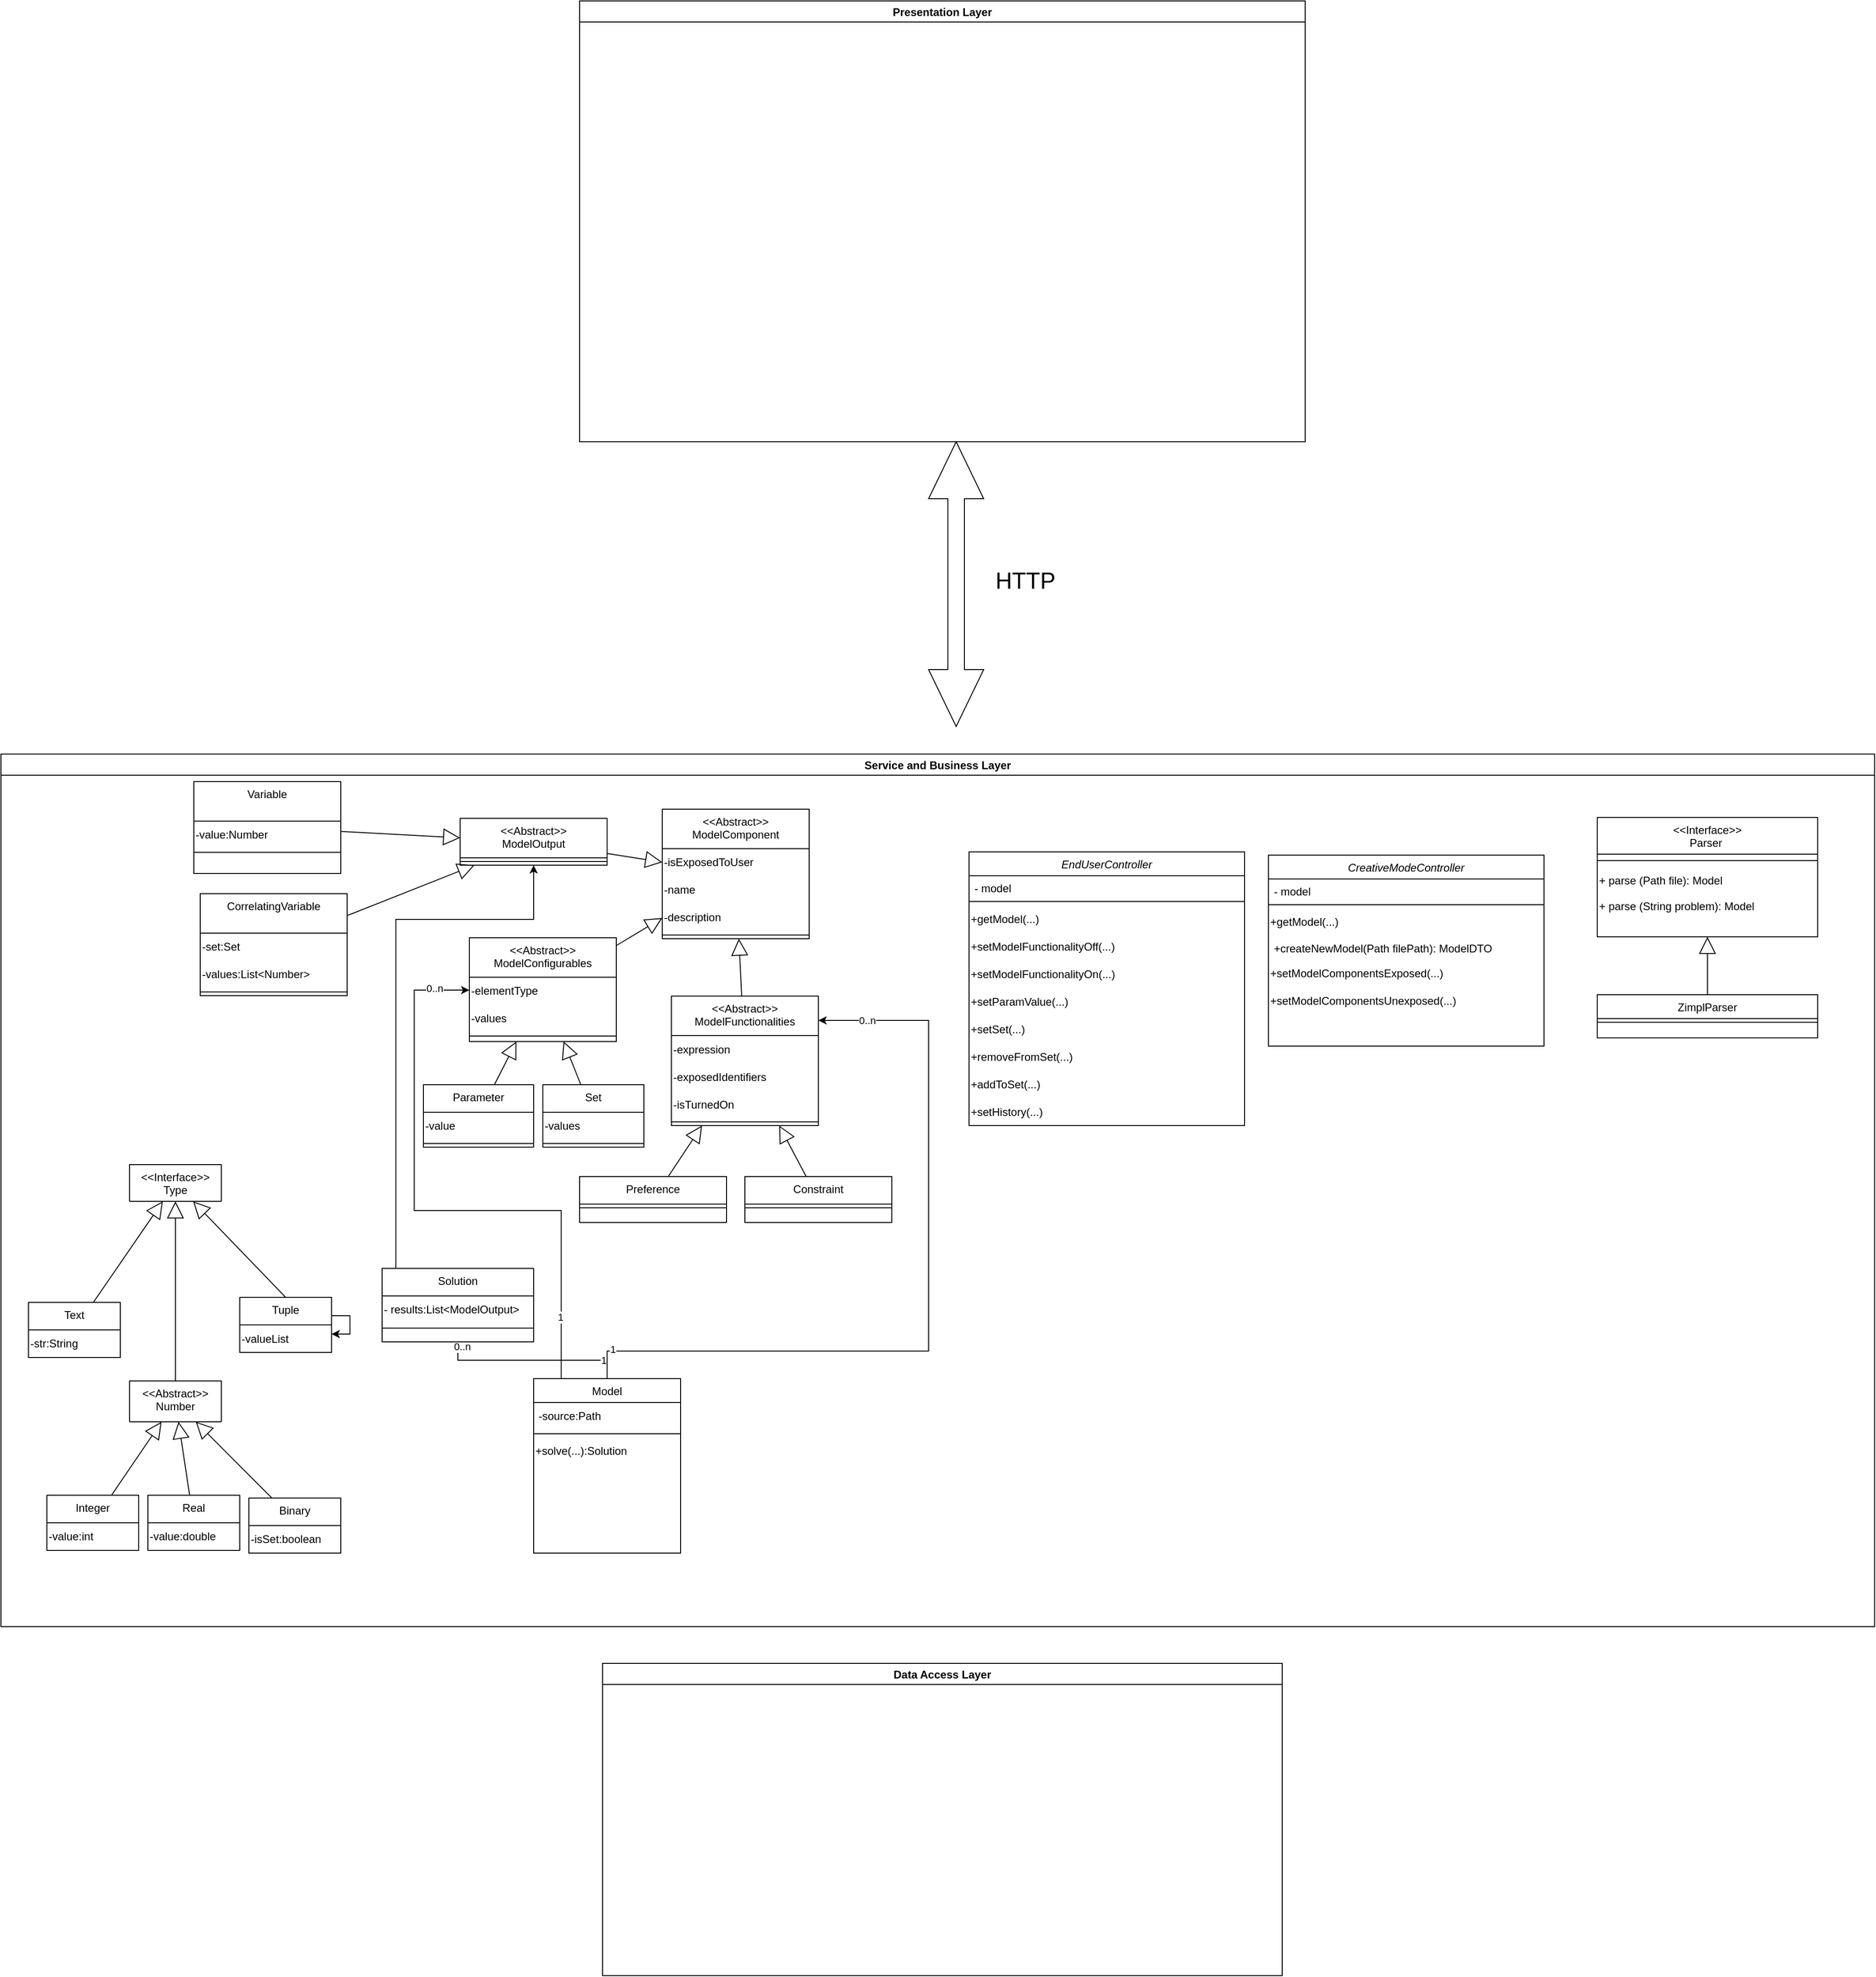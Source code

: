 <mxfile version="25.0.1">
  <diagram id="C5RBs43oDa-KdzZeNtuy" name="Page-1">
    <mxGraphModel dx="3827" dy="2660" grid="1" gridSize="10" guides="1" tooltips="1" connect="1" arrows="1" fold="1" page="1" pageScale="1" pageWidth="827" pageHeight="1169" math="0" shadow="0">
      <root>
        <mxCell id="WIyWlLk6GJQsqaUBKTNV-0" />
        <mxCell id="WIyWlLk6GJQsqaUBKTNV-1" parent="WIyWlLk6GJQsqaUBKTNV-0" />
        <mxCell id="GomE2aPVJoHyCFGDOmeS-0" value="Service and Business Layer" style="swimlane;" vertex="1" parent="WIyWlLk6GJQsqaUBKTNV-1">
          <mxGeometry x="-630" y="320" width="2040" height="950" as="geometry" />
        </mxCell>
        <mxCell id="GomE2aPVJoHyCFGDOmeS-134" style="edgeStyle=orthogonalEdgeStyle;rounded=0;orthogonalLoop=1;jettySize=auto;html=1;" edge="1" parent="GomE2aPVJoHyCFGDOmeS-0" source="zkfFHV4jXpPFQw0GAbJ--13" target="GomE2aPVJoHyCFGDOmeS-131">
          <mxGeometry relative="1" as="geometry" />
        </mxCell>
        <mxCell id="GomE2aPVJoHyCFGDOmeS-139" value="1" style="edgeLabel;html=1;align=center;verticalAlign=middle;resizable=0;points=[];" vertex="1" connectable="0" parent="GomE2aPVJoHyCFGDOmeS-134">
          <mxGeometry x="-0.746" relative="1" as="geometry">
            <mxPoint x="1" as="offset" />
          </mxGeometry>
        </mxCell>
        <mxCell id="GomE2aPVJoHyCFGDOmeS-140" value="0..n" style="edgeLabel;html=1;align=center;verticalAlign=middle;resizable=0;points=[];" vertex="1" connectable="0" parent="GomE2aPVJoHyCFGDOmeS-134">
          <mxGeometry x="0.773" y="-5" relative="1" as="geometry">
            <mxPoint x="1" y="-10" as="offset" />
          </mxGeometry>
        </mxCell>
        <mxCell id="GomE2aPVJoHyCFGDOmeS-135" style="edgeStyle=orthogonalEdgeStyle;rounded=0;orthogonalLoop=1;jettySize=auto;html=1;" edge="1" parent="GomE2aPVJoHyCFGDOmeS-0" source="zkfFHV4jXpPFQw0GAbJ--13" target="GomE2aPVJoHyCFGDOmeS-105">
          <mxGeometry relative="1" as="geometry">
            <mxPoint x="860" y="650.0" as="sourcePoint" />
            <mxPoint x="1010" y="201" as="targetPoint" />
            <Array as="points">
              <mxPoint x="660" y="650" />
              <mxPoint x="1010" y="650" />
              <mxPoint x="1010" y="290" />
            </Array>
          </mxGeometry>
        </mxCell>
        <mxCell id="GomE2aPVJoHyCFGDOmeS-137" value="1" style="edgeLabel;html=1;align=center;verticalAlign=middle;resizable=0;points=[];" vertex="1" connectable="0" parent="GomE2aPVJoHyCFGDOmeS-135">
          <mxGeometry x="-0.92" y="2" relative="1" as="geometry">
            <mxPoint x="1" as="offset" />
          </mxGeometry>
        </mxCell>
        <mxCell id="GomE2aPVJoHyCFGDOmeS-138" value="0..n" style="edgeLabel;html=1;align=center;verticalAlign=middle;resizable=0;points=[];" vertex="1" connectable="0" parent="GomE2aPVJoHyCFGDOmeS-135">
          <mxGeometry x="0.878" relative="1" as="geometry">
            <mxPoint as="offset" />
          </mxGeometry>
        </mxCell>
        <mxCell id="GomE2aPVJoHyCFGDOmeS-271" style="edgeStyle=orthogonalEdgeStyle;rounded=0;orthogonalLoop=1;jettySize=auto;html=1;" edge="1" parent="GomE2aPVJoHyCFGDOmeS-0" source="zkfFHV4jXpPFQw0GAbJ--13" target="GomE2aPVJoHyCFGDOmeS-99">
          <mxGeometry relative="1" as="geometry">
            <Array as="points">
              <mxPoint x="610" y="497" />
              <mxPoint x="450" y="497" />
              <mxPoint x="450" y="257" />
            </Array>
          </mxGeometry>
        </mxCell>
        <mxCell id="GomE2aPVJoHyCFGDOmeS-272" value="1" style="edgeLabel;html=1;align=center;verticalAlign=middle;resizable=0;points=[];" vertex="1" connectable="0" parent="GomE2aPVJoHyCFGDOmeS-271">
          <mxGeometry x="-0.792" y="1" relative="1" as="geometry">
            <mxPoint as="offset" />
          </mxGeometry>
        </mxCell>
        <mxCell id="GomE2aPVJoHyCFGDOmeS-273" value="0..n" style="edgeLabel;html=1;align=center;verticalAlign=middle;resizable=0;points=[];" vertex="1" connectable="0" parent="GomE2aPVJoHyCFGDOmeS-271">
          <mxGeometry x="0.879" y="2" relative="1" as="geometry">
            <mxPoint x="1" as="offset" />
          </mxGeometry>
        </mxCell>
        <mxCell id="zkfFHV4jXpPFQw0GAbJ--13" value="Model" style="swimlane;fontStyle=0;align=center;verticalAlign=top;childLayout=stackLayout;horizontal=1;startSize=26;horizontalStack=0;resizeParent=1;resizeLast=0;collapsible=1;marginBottom=0;rounded=0;shadow=0;strokeWidth=1;" parent="GomE2aPVJoHyCFGDOmeS-0" vertex="1">
          <mxGeometry x="580" y="680" width="160" height="190" as="geometry">
            <mxRectangle x="340" y="380" width="170" height="26" as="alternateBounds" />
          </mxGeometry>
        </mxCell>
        <mxCell id="GomE2aPVJoHyCFGDOmeS-112" value="&amp;nbsp;-source:Path" style="text;html=1;align=left;verticalAlign=middle;resizable=0;points=[];autosize=1;strokeColor=none;fillColor=none;" vertex="1" parent="zkfFHV4jXpPFQw0GAbJ--13">
          <mxGeometry y="26" width="160" height="30" as="geometry" />
        </mxCell>
        <mxCell id="zkfFHV4jXpPFQw0GAbJ--15" value="" style="line;html=1;strokeWidth=1;align=left;verticalAlign=middle;spacingTop=-1;spacingLeft=3;spacingRight=3;rotatable=0;labelPosition=right;points=[];portConstraint=eastwest;" parent="zkfFHV4jXpPFQw0GAbJ--13" vertex="1">
          <mxGeometry y="56" width="160" height="8" as="geometry" />
        </mxCell>
        <mxCell id="GomE2aPVJoHyCFGDOmeS-130" value="+solve(...):Solution" style="text;html=1;align=left;verticalAlign=middle;resizable=0;points=[];autosize=1;strokeColor=none;fillColor=none;" vertex="1" parent="zkfFHV4jXpPFQw0GAbJ--13">
          <mxGeometry y="64" width="160" height="30" as="geometry" />
        </mxCell>
        <mxCell id="GomE2aPVJoHyCFGDOmeS-12" value="&lt;&lt;Interface&gt;&gt;&#xa;Parser " style="swimlane;fontStyle=0;align=center;verticalAlign=top;childLayout=stackLayout;horizontal=1;startSize=40;horizontalStack=0;resizeParent=1;resizeLast=0;collapsible=1;marginBottom=0;rounded=0;shadow=0;strokeWidth=1;" vertex="1" parent="GomE2aPVJoHyCFGDOmeS-0">
          <mxGeometry x="1738" y="69" width="240" height="130" as="geometry">
            <mxRectangle x="550" y="140" width="160" height="26" as="alternateBounds" />
          </mxGeometry>
        </mxCell>
        <mxCell id="GomE2aPVJoHyCFGDOmeS-17" value="" style="line;html=1;strokeWidth=1;align=left;verticalAlign=middle;spacingTop=-1;spacingLeft=3;spacingRight=3;rotatable=0;labelPosition=right;points=[];portConstraint=eastwest;" vertex="1" parent="GomE2aPVJoHyCFGDOmeS-12">
          <mxGeometry y="40" width="240" height="14" as="geometry" />
        </mxCell>
        <mxCell id="GomE2aPVJoHyCFGDOmeS-18" value="+ parse (Path file): Model" style="text;html=1;align=left;verticalAlign=middle;resizable=0;points=[];autosize=1;strokeColor=none;fillColor=none;" vertex="1" parent="GomE2aPVJoHyCFGDOmeS-12">
          <mxGeometry y="54" width="240" height="30" as="geometry" />
        </mxCell>
        <mxCell id="GomE2aPVJoHyCFGDOmeS-20" value="+ parse (String problem): Model&lt;div&gt;&lt;br&gt;&lt;/div&gt;" style="text;html=1;align=left;verticalAlign=middle;resizable=0;points=[];autosize=1;strokeColor=none;fillColor=none;" vertex="1" parent="GomE2aPVJoHyCFGDOmeS-12">
          <mxGeometry y="84" width="240" height="40" as="geometry" />
        </mxCell>
        <mxCell id="GomE2aPVJoHyCFGDOmeS-22" value="Set" style="swimlane;fontStyle=0;align=center;verticalAlign=top;childLayout=stackLayout;horizontal=1;startSize=30;horizontalStack=0;resizeParent=1;resizeLast=0;collapsible=1;marginBottom=0;rounded=0;shadow=0;strokeWidth=1;" vertex="1" parent="GomE2aPVJoHyCFGDOmeS-0">
          <mxGeometry x="590" y="360" width="110" height="68" as="geometry">
            <mxRectangle x="340" y="380" width="170" height="26" as="alternateBounds" />
          </mxGeometry>
        </mxCell>
        <mxCell id="GomE2aPVJoHyCFGDOmeS-29" value="-values" style="text;html=1;align=left;verticalAlign=middle;resizable=0;points=[];autosize=1;strokeColor=none;fillColor=none;" vertex="1" parent="GomE2aPVJoHyCFGDOmeS-22">
          <mxGeometry y="30" width="110" height="30" as="geometry" />
        </mxCell>
        <mxCell id="GomE2aPVJoHyCFGDOmeS-27" value="" style="line;html=1;strokeWidth=1;align=left;verticalAlign=middle;spacingTop=-1;spacingLeft=3;spacingRight=3;rotatable=0;labelPosition=right;points=[];portConstraint=eastwest;" vertex="1" parent="GomE2aPVJoHyCFGDOmeS-22">
          <mxGeometry y="60" width="110" height="8" as="geometry" />
        </mxCell>
        <mxCell id="GomE2aPVJoHyCFGDOmeS-30" value="Parameter" style="swimlane;fontStyle=0;align=center;verticalAlign=top;childLayout=stackLayout;horizontal=1;startSize=30;horizontalStack=0;resizeParent=1;resizeLast=0;collapsible=1;marginBottom=0;rounded=0;shadow=0;strokeWidth=1;" vertex="1" parent="GomE2aPVJoHyCFGDOmeS-0">
          <mxGeometry x="460" y="360" width="120" height="68" as="geometry">
            <mxRectangle x="340" y="380" width="170" height="26" as="alternateBounds" />
          </mxGeometry>
        </mxCell>
        <mxCell id="GomE2aPVJoHyCFGDOmeS-42" value="-value" style="text;html=1;align=left;verticalAlign=middle;resizable=0;points=[];autosize=1;strokeColor=none;fillColor=none;" vertex="1" parent="GomE2aPVJoHyCFGDOmeS-30">
          <mxGeometry y="30" width="120" height="30" as="geometry" />
        </mxCell>
        <mxCell id="GomE2aPVJoHyCFGDOmeS-32" value="" style="line;html=1;strokeWidth=1;align=left;verticalAlign=middle;spacingTop=-1;spacingLeft=3;spacingRight=3;rotatable=0;labelPosition=right;points=[];portConstraint=eastwest;" vertex="1" parent="GomE2aPVJoHyCFGDOmeS-30">
          <mxGeometry y="60" width="120" height="8" as="geometry" />
        </mxCell>
        <mxCell id="GomE2aPVJoHyCFGDOmeS-33" value="Preference" style="swimlane;fontStyle=0;align=center;verticalAlign=top;childLayout=stackLayout;horizontal=1;startSize=30;horizontalStack=0;resizeParent=1;resizeLast=0;collapsible=1;marginBottom=0;rounded=0;shadow=0;strokeWidth=1;" vertex="1" parent="GomE2aPVJoHyCFGDOmeS-0">
          <mxGeometry x="630" y="460" width="160" height="50" as="geometry">
            <mxRectangle x="340" y="380" width="170" height="26" as="alternateBounds" />
          </mxGeometry>
        </mxCell>
        <mxCell id="GomE2aPVJoHyCFGDOmeS-35" value="" style="line;html=1;strokeWidth=1;align=left;verticalAlign=middle;spacingTop=-1;spacingLeft=3;spacingRight=3;rotatable=0;labelPosition=right;points=[];portConstraint=eastwest;" vertex="1" parent="GomE2aPVJoHyCFGDOmeS-33">
          <mxGeometry y="30" width="160" height="8" as="geometry" />
        </mxCell>
        <mxCell id="GomE2aPVJoHyCFGDOmeS-36" value="Constraint" style="swimlane;fontStyle=0;align=center;verticalAlign=top;childLayout=stackLayout;horizontal=1;startSize=30;horizontalStack=0;resizeParent=1;resizeLast=0;collapsible=1;marginBottom=0;rounded=0;shadow=0;strokeWidth=1;" vertex="1" parent="GomE2aPVJoHyCFGDOmeS-0">
          <mxGeometry x="810" y="460" width="160" height="50" as="geometry">
            <mxRectangle x="340" y="380" width="170" height="26" as="alternateBounds" />
          </mxGeometry>
        </mxCell>
        <mxCell id="GomE2aPVJoHyCFGDOmeS-38" value="" style="line;html=1;strokeWidth=1;align=left;verticalAlign=middle;spacingTop=-1;spacingLeft=3;spacingRight=3;rotatable=0;labelPosition=right;points=[];portConstraint=eastwest;" vertex="1" parent="GomE2aPVJoHyCFGDOmeS-36">
          <mxGeometry y="30" width="160" height="8" as="geometry" />
        </mxCell>
        <mxCell id="GomE2aPVJoHyCFGDOmeS-44" value="ZimplParser" style="swimlane;fontStyle=0;align=center;verticalAlign=top;childLayout=stackLayout;horizontal=1;startSize=26;horizontalStack=0;resizeParent=1;resizeLast=0;collapsible=1;marginBottom=0;rounded=0;shadow=0;strokeWidth=1;" vertex="1" parent="GomE2aPVJoHyCFGDOmeS-0">
          <mxGeometry x="1738" y="262" width="240" height="47" as="geometry">
            <mxRectangle x="550" y="140" width="160" height="26" as="alternateBounds" />
          </mxGeometry>
        </mxCell>
        <mxCell id="GomE2aPVJoHyCFGDOmeS-45" value="" style="line;html=1;strokeWidth=1;align=left;verticalAlign=middle;spacingTop=-1;spacingLeft=3;spacingRight=3;rotatable=0;labelPosition=right;points=[];portConstraint=eastwest;" vertex="1" parent="GomE2aPVJoHyCFGDOmeS-44">
          <mxGeometry y="26" width="240" height="8" as="geometry" />
        </mxCell>
        <mxCell id="GomE2aPVJoHyCFGDOmeS-51" value="" style="endArrow=block;endSize=16;endFill=0;html=1;rounded=0;" edge="1" parent="GomE2aPVJoHyCFGDOmeS-0" source="GomE2aPVJoHyCFGDOmeS-44" target="GomE2aPVJoHyCFGDOmeS-12">
          <mxGeometry width="160" relative="1" as="geometry">
            <mxPoint x="1529" y="249" as="sourcePoint" />
            <mxPoint x="1877.0" y="189" as="targetPoint" />
          </mxGeometry>
        </mxCell>
        <mxCell id="GomE2aPVJoHyCFGDOmeS-60" value="&lt;&lt;Interface&gt;&gt;&#xa;Type" style="swimlane;fontStyle=0;align=center;verticalAlign=top;childLayout=stackLayout;horizontal=1;startSize=40;horizontalStack=0;resizeParent=1;resizeLast=0;collapsible=1;marginBottom=0;rounded=0;shadow=0;strokeWidth=1;" vertex="1" parent="GomE2aPVJoHyCFGDOmeS-0">
          <mxGeometry x="140" y="447" width="100" height="40" as="geometry">
            <mxRectangle x="340" y="380" width="170" height="26" as="alternateBounds" />
          </mxGeometry>
        </mxCell>
        <mxCell id="GomE2aPVJoHyCFGDOmeS-68" value="&lt;&lt;Abstract&gt;&gt;&#xa;Number" style="swimlane;fontStyle=0;align=center;verticalAlign=top;childLayout=stackLayout;horizontal=1;startSize=45;horizontalStack=0;resizeParent=1;resizeLast=0;collapsible=1;marginBottom=0;rounded=0;shadow=0;strokeWidth=1;" vertex="1" parent="GomE2aPVJoHyCFGDOmeS-0">
          <mxGeometry x="140" y="682.5" width="100" height="44.5" as="geometry">
            <mxRectangle x="340" y="380" width="170" height="26" as="alternateBounds" />
          </mxGeometry>
        </mxCell>
        <mxCell id="GomE2aPVJoHyCFGDOmeS-66" value="Text" style="swimlane;fontStyle=0;align=center;verticalAlign=top;childLayout=stackLayout;horizontal=1;startSize=30;horizontalStack=0;resizeParent=1;resizeLast=0;collapsible=1;marginBottom=0;rounded=0;shadow=0;strokeWidth=1;" vertex="1" parent="GomE2aPVJoHyCFGDOmeS-0">
          <mxGeometry x="30" y="597" width="100" height="60" as="geometry">
            <mxRectangle x="340" y="380" width="170" height="26" as="alternateBounds" />
          </mxGeometry>
        </mxCell>
        <mxCell id="GomE2aPVJoHyCFGDOmeS-67" value="-str:String" style="text;html=1;align=left;verticalAlign=middle;resizable=0;points=[];autosize=1;strokeColor=none;fillColor=none;" vertex="1" parent="GomE2aPVJoHyCFGDOmeS-66">
          <mxGeometry y="30" width="100" height="30" as="geometry" />
        </mxCell>
        <mxCell id="GomE2aPVJoHyCFGDOmeS-71" value="Tuple" style="swimlane;fontStyle=0;align=center;verticalAlign=top;childLayout=stackLayout;horizontal=1;startSize=30;horizontalStack=0;resizeParent=1;resizeLast=0;collapsible=1;marginBottom=0;rounded=0;shadow=0;strokeWidth=1;" vertex="1" parent="GomE2aPVJoHyCFGDOmeS-0">
          <mxGeometry x="260" y="591.5" width="100" height="60" as="geometry">
            <mxRectangle x="340" y="380" width="170" height="26" as="alternateBounds" />
          </mxGeometry>
        </mxCell>
        <mxCell id="GomE2aPVJoHyCFGDOmeS-72" value="-valueList" style="text;html=1;align=left;verticalAlign=middle;resizable=0;points=[];autosize=1;strokeColor=none;fillColor=none;" vertex="1" parent="GomE2aPVJoHyCFGDOmeS-71">
          <mxGeometry y="30" width="100" height="30" as="geometry" />
        </mxCell>
        <mxCell id="GomE2aPVJoHyCFGDOmeS-75" value="" style="endArrow=block;endSize=16;endFill=0;html=1;rounded=0;" edge="1" parent="GomE2aPVJoHyCFGDOmeS-0" source="GomE2aPVJoHyCFGDOmeS-68" target="GomE2aPVJoHyCFGDOmeS-60">
          <mxGeometry width="160" relative="1" as="geometry">
            <mxPoint x="352" y="552" as="sourcePoint" />
            <mxPoint x="320.0" y="447" as="targetPoint" />
          </mxGeometry>
        </mxCell>
        <mxCell id="GomE2aPVJoHyCFGDOmeS-77" value="" style="endArrow=block;endSize=16;endFill=0;html=1;rounded=0;" edge="1" parent="GomE2aPVJoHyCFGDOmeS-0" source="GomE2aPVJoHyCFGDOmeS-66" target="GomE2aPVJoHyCFGDOmeS-60">
          <mxGeometry width="160" relative="1" as="geometry">
            <mxPoint x="107" y="558" as="sourcePoint" />
            <mxPoint x="43" y="505" as="targetPoint" />
          </mxGeometry>
        </mxCell>
        <mxCell id="GomE2aPVJoHyCFGDOmeS-78" value="" style="endArrow=block;endSize=16;endFill=0;html=1;rounded=0;exitX=0.5;exitY=0;exitDx=0;exitDy=0;" edge="1" parent="GomE2aPVJoHyCFGDOmeS-0" source="GomE2aPVJoHyCFGDOmeS-71" target="GomE2aPVJoHyCFGDOmeS-60">
          <mxGeometry width="160" relative="1" as="geometry">
            <mxPoint x="240" y="675" as="sourcePoint" />
            <mxPoint x="176" y="622" as="targetPoint" />
          </mxGeometry>
        </mxCell>
        <mxCell id="GomE2aPVJoHyCFGDOmeS-80" style="edgeStyle=orthogonalEdgeStyle;rounded=0;orthogonalLoop=1;jettySize=auto;html=1;" edge="1" parent="GomE2aPVJoHyCFGDOmeS-0" source="GomE2aPVJoHyCFGDOmeS-71" target="GomE2aPVJoHyCFGDOmeS-71">
          <mxGeometry relative="1" as="geometry" />
        </mxCell>
        <mxCell id="GomE2aPVJoHyCFGDOmeS-82" value="Integer" style="swimlane;fontStyle=0;align=center;verticalAlign=top;childLayout=stackLayout;horizontal=1;startSize=30;horizontalStack=0;resizeParent=1;resizeLast=0;collapsible=1;marginBottom=0;rounded=0;shadow=0;strokeWidth=1;" vertex="1" parent="GomE2aPVJoHyCFGDOmeS-0">
          <mxGeometry x="50" y="807" width="100" height="60" as="geometry">
            <mxRectangle x="340" y="380" width="170" height="26" as="alternateBounds" />
          </mxGeometry>
        </mxCell>
        <mxCell id="GomE2aPVJoHyCFGDOmeS-83" value="-value:int" style="text;html=1;align=left;verticalAlign=middle;resizable=0;points=[];autosize=1;strokeColor=none;fillColor=none;" vertex="1" parent="GomE2aPVJoHyCFGDOmeS-82">
          <mxGeometry y="30" width="100" height="30" as="geometry" />
        </mxCell>
        <mxCell id="GomE2aPVJoHyCFGDOmeS-85" value="" style="endArrow=block;endSize=16;endFill=0;html=1;rounded=0;" edge="1" parent="GomE2aPVJoHyCFGDOmeS-0" source="GomE2aPVJoHyCFGDOmeS-82" target="GomE2aPVJoHyCFGDOmeS-68">
          <mxGeometry width="160" relative="1" as="geometry">
            <mxPoint x="364" y="728" as="sourcePoint" />
            <mxPoint x="300" y="675" as="targetPoint" />
          </mxGeometry>
        </mxCell>
        <mxCell id="GomE2aPVJoHyCFGDOmeS-86" value="Real" style="swimlane;fontStyle=0;align=center;verticalAlign=top;childLayout=stackLayout;horizontal=1;startSize=30;horizontalStack=0;resizeParent=1;resizeLast=0;collapsible=1;marginBottom=0;rounded=0;shadow=0;strokeWidth=1;" vertex="1" parent="GomE2aPVJoHyCFGDOmeS-0">
          <mxGeometry x="160" y="807" width="100" height="60" as="geometry">
            <mxRectangle x="340" y="380" width="170" height="26" as="alternateBounds" />
          </mxGeometry>
        </mxCell>
        <mxCell id="GomE2aPVJoHyCFGDOmeS-87" value="-value:double" style="text;html=1;align=left;verticalAlign=middle;resizable=0;points=[];autosize=1;strokeColor=none;fillColor=none;" vertex="1" parent="GomE2aPVJoHyCFGDOmeS-86">
          <mxGeometry y="30" width="100" height="30" as="geometry" />
        </mxCell>
        <mxCell id="GomE2aPVJoHyCFGDOmeS-88" value="" style="endArrow=block;endSize=16;endFill=0;html=1;rounded=0;" edge="1" parent="GomE2aPVJoHyCFGDOmeS-0" source="GomE2aPVJoHyCFGDOmeS-86" target="GomE2aPVJoHyCFGDOmeS-68">
          <mxGeometry width="160" relative="1" as="geometry">
            <mxPoint x="250" y="821" as="sourcePoint" />
            <mxPoint x="296" y="757" as="targetPoint" />
          </mxGeometry>
        </mxCell>
        <mxCell id="GomE2aPVJoHyCFGDOmeS-91" value="&lt;&lt;Abstract&gt;&gt;&#xa;ModelComponent" style="swimlane;fontStyle=0;align=center;verticalAlign=top;childLayout=stackLayout;horizontal=1;startSize=43;horizontalStack=0;resizeParent=1;resizeLast=0;collapsible=1;marginBottom=0;rounded=0;shadow=0;strokeWidth=1;" vertex="1" parent="GomE2aPVJoHyCFGDOmeS-0">
          <mxGeometry x="720" y="60" width="160" height="141" as="geometry">
            <mxRectangle x="340" y="380" width="170" height="26" as="alternateBounds" />
          </mxGeometry>
        </mxCell>
        <mxCell id="GomE2aPVJoHyCFGDOmeS-92" value="-isExposedToUser" style="text;html=1;align=left;verticalAlign=middle;resizable=0;points=[];autosize=1;strokeColor=none;fillColor=none;" vertex="1" parent="GomE2aPVJoHyCFGDOmeS-91">
          <mxGeometry y="43" width="160" height="30" as="geometry" />
        </mxCell>
        <mxCell id="GomE2aPVJoHyCFGDOmeS-93" value="-name" style="text;html=1;align=left;verticalAlign=middle;resizable=0;points=[];autosize=1;strokeColor=none;fillColor=none;" vertex="1" parent="GomE2aPVJoHyCFGDOmeS-91">
          <mxGeometry y="73" width="160" height="30" as="geometry" />
        </mxCell>
        <mxCell id="GomE2aPVJoHyCFGDOmeS-104" value="-description" style="text;html=1;align=left;verticalAlign=middle;resizable=0;points=[];autosize=1;strokeColor=none;fillColor=none;" vertex="1" parent="GomE2aPVJoHyCFGDOmeS-91">
          <mxGeometry y="103" width="160" height="30" as="geometry" />
        </mxCell>
        <mxCell id="GomE2aPVJoHyCFGDOmeS-94" value="" style="line;html=1;strokeWidth=1;align=left;verticalAlign=middle;spacingTop=-1;spacingLeft=3;spacingRight=3;rotatable=0;labelPosition=right;points=[];portConstraint=eastwest;" vertex="1" parent="GomE2aPVJoHyCFGDOmeS-91">
          <mxGeometry y="133" width="160" height="8" as="geometry" />
        </mxCell>
        <mxCell id="GomE2aPVJoHyCFGDOmeS-95" value="" style="endArrow=block;endSize=16;endFill=0;html=1;rounded=0;" edge="1" parent="GomE2aPVJoHyCFGDOmeS-0" source="GomE2aPVJoHyCFGDOmeS-33" target="GomE2aPVJoHyCFGDOmeS-105">
          <mxGeometry width="160" relative="1" as="geometry">
            <mxPoint x="550" y="180" as="sourcePoint" />
            <mxPoint x="495" y="100" as="targetPoint" />
          </mxGeometry>
        </mxCell>
        <mxCell id="GomE2aPVJoHyCFGDOmeS-96" value="" style="endArrow=block;endSize=16;endFill=0;html=1;rounded=0;" edge="1" parent="GomE2aPVJoHyCFGDOmeS-0" source="GomE2aPVJoHyCFGDOmeS-36" target="GomE2aPVJoHyCFGDOmeS-105">
          <mxGeometry width="160" relative="1" as="geometry">
            <mxPoint x="580" y="280" as="sourcePoint" />
            <mxPoint x="525" y="200" as="targetPoint" />
          </mxGeometry>
        </mxCell>
        <mxCell id="GomE2aPVJoHyCFGDOmeS-98" value="" style="endArrow=block;endSize=16;endFill=0;html=1;rounded=0;" edge="1" parent="GomE2aPVJoHyCFGDOmeS-0" source="GomE2aPVJoHyCFGDOmeS-30" target="GomE2aPVJoHyCFGDOmeS-99">
          <mxGeometry width="160" relative="1" as="geometry">
            <mxPoint x="600" y="300" as="sourcePoint" />
            <mxPoint x="545" y="220" as="targetPoint" />
          </mxGeometry>
        </mxCell>
        <mxCell id="GomE2aPVJoHyCFGDOmeS-97" value="" style="endArrow=block;endSize=16;endFill=0;html=1;rounded=0;" edge="1" parent="GomE2aPVJoHyCFGDOmeS-0" source="GomE2aPVJoHyCFGDOmeS-22" target="GomE2aPVJoHyCFGDOmeS-99">
          <mxGeometry width="160" relative="1" as="geometry">
            <mxPoint x="590" y="290" as="sourcePoint" />
            <mxPoint x="535" y="210" as="targetPoint" />
          </mxGeometry>
        </mxCell>
        <mxCell id="GomE2aPVJoHyCFGDOmeS-99" value="&lt;&lt;Abstract&gt;&gt;&#xa;ModelConfigurables" style="swimlane;fontStyle=0;align=center;verticalAlign=top;childLayout=stackLayout;horizontal=1;startSize=43;horizontalStack=0;resizeParent=1;resizeLast=0;collapsible=1;marginBottom=0;rounded=0;shadow=0;strokeWidth=1;" vertex="1" parent="GomE2aPVJoHyCFGDOmeS-0">
          <mxGeometry x="510" y="200" width="160" height="113" as="geometry">
            <mxRectangle x="340" y="380" width="170" height="26" as="alternateBounds" />
          </mxGeometry>
        </mxCell>
        <mxCell id="GomE2aPVJoHyCFGDOmeS-100" value="-elementType" style="text;html=1;align=left;verticalAlign=middle;resizable=0;points=[];autosize=1;strokeColor=none;fillColor=none;" vertex="1" parent="GomE2aPVJoHyCFGDOmeS-99">
          <mxGeometry y="43" width="160" height="30" as="geometry" />
        </mxCell>
        <mxCell id="GomE2aPVJoHyCFGDOmeS-101" value="-values" style="text;html=1;align=left;verticalAlign=middle;resizable=0;points=[];autosize=1;strokeColor=none;fillColor=none;" vertex="1" parent="GomE2aPVJoHyCFGDOmeS-99">
          <mxGeometry y="73" width="160" height="30" as="geometry" />
        </mxCell>
        <mxCell id="GomE2aPVJoHyCFGDOmeS-102" value="" style="line;html=1;strokeWidth=1;align=left;verticalAlign=middle;spacingTop=-1;spacingLeft=3;spacingRight=3;rotatable=0;labelPosition=right;points=[];portConstraint=eastwest;" vertex="1" parent="GomE2aPVJoHyCFGDOmeS-99">
          <mxGeometry y="103" width="160" height="8" as="geometry" />
        </mxCell>
        <mxCell id="GomE2aPVJoHyCFGDOmeS-103" value="" style="endArrow=block;endSize=16;endFill=0;html=1;rounded=0;" edge="1" parent="GomE2aPVJoHyCFGDOmeS-0" source="GomE2aPVJoHyCFGDOmeS-99" target="GomE2aPVJoHyCFGDOmeS-91">
          <mxGeometry width="160" relative="1" as="geometry">
            <mxPoint x="613" y="295" as="sourcePoint" />
            <mxPoint x="575" y="233" as="targetPoint" />
          </mxGeometry>
        </mxCell>
        <mxCell id="GomE2aPVJoHyCFGDOmeS-105" value="&lt;&lt;Abstract&gt;&gt;&#xa;ModelFunctionalities" style="swimlane;fontStyle=0;align=center;verticalAlign=top;childLayout=stackLayout;horizontal=1;startSize=43;horizontalStack=0;resizeParent=1;resizeLast=0;collapsible=1;marginBottom=0;rounded=0;shadow=0;strokeWidth=1;" vertex="1" parent="GomE2aPVJoHyCFGDOmeS-0">
          <mxGeometry x="730" y="263.5" width="160" height="141" as="geometry">
            <mxRectangle x="340" y="380" width="170" height="26" as="alternateBounds" />
          </mxGeometry>
        </mxCell>
        <mxCell id="GomE2aPVJoHyCFGDOmeS-52" value="-expression" style="text;html=1;align=left;verticalAlign=middle;resizable=0;points=[];autosize=1;strokeColor=none;fillColor=none;" vertex="1" parent="GomE2aPVJoHyCFGDOmeS-105">
          <mxGeometry y="43" width="160" height="30" as="geometry" />
        </mxCell>
        <mxCell id="GomE2aPVJoHyCFGDOmeS-53" value="-exposedIdentifiers" style="text;html=1;align=left;verticalAlign=middle;resizable=0;points=[];autosize=1;strokeColor=none;fillColor=none;" vertex="1" parent="GomE2aPVJoHyCFGDOmeS-105">
          <mxGeometry y="73" width="160" height="30" as="geometry" />
        </mxCell>
        <mxCell id="GomE2aPVJoHyCFGDOmeS-121" value="-isTurnedOn" style="text;html=1;align=left;verticalAlign=middle;resizable=0;points=[];autosize=1;strokeColor=none;fillColor=none;" vertex="1" parent="GomE2aPVJoHyCFGDOmeS-105">
          <mxGeometry y="103" width="160" height="30" as="geometry" />
        </mxCell>
        <mxCell id="GomE2aPVJoHyCFGDOmeS-108" value="" style="line;html=1;strokeWidth=1;align=left;verticalAlign=middle;spacingTop=-1;spacingLeft=3;spacingRight=3;rotatable=0;labelPosition=right;points=[];portConstraint=eastwest;" vertex="1" parent="GomE2aPVJoHyCFGDOmeS-105">
          <mxGeometry y="133" width="160" height="8" as="geometry" />
        </mxCell>
        <mxCell id="GomE2aPVJoHyCFGDOmeS-109" value="" style="endArrow=block;endSize=16;endFill=0;html=1;rounded=0;" edge="1" parent="GomE2aPVJoHyCFGDOmeS-0" source="GomE2aPVJoHyCFGDOmeS-105" target="GomE2aPVJoHyCFGDOmeS-91">
          <mxGeometry width="160" relative="1" as="geometry">
            <mxPoint x="973" y="344.5" as="sourcePoint" />
            <mxPoint x="930" y="217.5" as="targetPoint" />
          </mxGeometry>
        </mxCell>
        <mxCell id="GomE2aPVJoHyCFGDOmeS-114" value="EndUserController" style="swimlane;fontStyle=2;align=center;verticalAlign=top;childLayout=stackLayout;horizontal=1;startSize=26;horizontalStack=0;resizeParent=1;resizeLast=0;collapsible=1;marginBottom=0;rounded=0;shadow=0;strokeWidth=1;" vertex="1" parent="GomE2aPVJoHyCFGDOmeS-0">
          <mxGeometry x="1054" y="106.5" width="300" height="298" as="geometry">
            <mxRectangle x="230" y="140" width="160" height="26" as="alternateBounds" />
          </mxGeometry>
        </mxCell>
        <mxCell id="GomE2aPVJoHyCFGDOmeS-115" value="- model" style="text;align=left;verticalAlign=top;spacingLeft=4;spacingRight=4;overflow=hidden;rotatable=0;points=[[0,0.5],[1,0.5]];portConstraint=eastwest;rounded=0;shadow=0;html=0;" vertex="1" parent="GomE2aPVJoHyCFGDOmeS-114">
          <mxGeometry y="26" width="300" height="24" as="geometry" />
        </mxCell>
        <mxCell id="GomE2aPVJoHyCFGDOmeS-116" value="" style="line;html=1;strokeWidth=1;align=left;verticalAlign=middle;spacingTop=-1;spacingLeft=3;spacingRight=3;rotatable=0;labelPosition=right;points=[];portConstraint=eastwest;" vertex="1" parent="GomE2aPVJoHyCFGDOmeS-114">
          <mxGeometry y="50" width="300" height="8" as="geometry" />
        </mxCell>
        <mxCell id="GomE2aPVJoHyCFGDOmeS-127" value="+getModel(...)" style="text;html=1;align=left;verticalAlign=middle;resizable=0;points=[];autosize=1;strokeColor=none;fillColor=none;" vertex="1" parent="GomE2aPVJoHyCFGDOmeS-114">
          <mxGeometry y="58" width="300" height="30" as="geometry" />
        </mxCell>
        <mxCell id="GomE2aPVJoHyCFGDOmeS-123" value="+setModelFunctionalityOff(...)" style="text;html=1;align=left;verticalAlign=middle;resizable=0;points=[];autosize=1;strokeColor=none;fillColor=none;" vertex="1" parent="GomE2aPVJoHyCFGDOmeS-114">
          <mxGeometry y="88" width="300" height="30" as="geometry" />
        </mxCell>
        <mxCell id="GomE2aPVJoHyCFGDOmeS-120" value="+setModelFunctionalityOn(...)" style="text;html=1;align=left;verticalAlign=middle;resizable=0;points=[];autosize=1;strokeColor=none;fillColor=none;" vertex="1" parent="GomE2aPVJoHyCFGDOmeS-114">
          <mxGeometry y="118" width="300" height="30" as="geometry" />
        </mxCell>
        <mxCell id="GomE2aPVJoHyCFGDOmeS-122" value="+setParamValue(...)" style="text;html=1;align=left;verticalAlign=middle;resizable=0;points=[];autosize=1;strokeColor=none;fillColor=none;" vertex="1" parent="GomE2aPVJoHyCFGDOmeS-114">
          <mxGeometry y="148" width="300" height="30" as="geometry" />
        </mxCell>
        <mxCell id="GomE2aPVJoHyCFGDOmeS-124" value="+setSet(...)" style="text;html=1;align=left;verticalAlign=middle;resizable=0;points=[];autosize=1;strokeColor=none;fillColor=none;" vertex="1" parent="GomE2aPVJoHyCFGDOmeS-114">
          <mxGeometry y="178" width="300" height="30" as="geometry" />
        </mxCell>
        <mxCell id="GomE2aPVJoHyCFGDOmeS-126" value="+removeFromSet(...)" style="text;html=1;align=left;verticalAlign=middle;resizable=0;points=[];autosize=1;strokeColor=none;fillColor=none;" vertex="1" parent="GomE2aPVJoHyCFGDOmeS-114">
          <mxGeometry y="208" width="300" height="30" as="geometry" />
        </mxCell>
        <mxCell id="GomE2aPVJoHyCFGDOmeS-125" value="+addToSet(...)" style="text;html=1;align=left;verticalAlign=middle;resizable=0;points=[];autosize=1;strokeColor=none;fillColor=none;" vertex="1" parent="GomE2aPVJoHyCFGDOmeS-114">
          <mxGeometry y="238" width="300" height="30" as="geometry" />
        </mxCell>
        <mxCell id="GomE2aPVJoHyCFGDOmeS-128" value="+setHistory(...)" style="text;html=1;align=left;verticalAlign=middle;resizable=0;points=[];autosize=1;strokeColor=none;fillColor=none;" vertex="1" parent="GomE2aPVJoHyCFGDOmeS-114">
          <mxGeometry y="268" width="300" height="30" as="geometry" />
        </mxCell>
        <mxCell id="GomE2aPVJoHyCFGDOmeS-269" style="edgeStyle=orthogonalEdgeStyle;rounded=0;orthogonalLoop=1;jettySize=auto;html=1;" edge="1" parent="GomE2aPVJoHyCFGDOmeS-0" source="GomE2aPVJoHyCFGDOmeS-131" target="GomE2aPVJoHyCFGDOmeS-155">
          <mxGeometry relative="1" as="geometry">
            <Array as="points">
              <mxPoint x="430" y="180" />
              <mxPoint x="580" y="180" />
            </Array>
          </mxGeometry>
        </mxCell>
        <mxCell id="GomE2aPVJoHyCFGDOmeS-131" value="Solution" style="swimlane;fontStyle=0;align=center;verticalAlign=top;childLayout=stackLayout;horizontal=1;startSize=30;horizontalStack=0;resizeParent=1;resizeLast=0;collapsible=1;marginBottom=0;rounded=0;shadow=0;strokeWidth=1;" vertex="1" parent="GomE2aPVJoHyCFGDOmeS-0">
          <mxGeometry x="415" y="560" width="165" height="80" as="geometry">
            <mxRectangle x="340" y="380" width="170" height="26" as="alternateBounds" />
          </mxGeometry>
        </mxCell>
        <mxCell id="GomE2aPVJoHyCFGDOmeS-268" value="- results:List&amp;lt;ModelOutput&amp;gt;" style="text;html=1;align=left;verticalAlign=middle;resizable=0;points=[];autosize=1;strokeColor=none;fillColor=none;" vertex="1" parent="GomE2aPVJoHyCFGDOmeS-131">
          <mxGeometry y="30" width="165" height="30" as="geometry" />
        </mxCell>
        <mxCell id="GomE2aPVJoHyCFGDOmeS-132" value="" style="line;html=1;strokeWidth=1;align=left;verticalAlign=middle;spacingTop=-1;spacingLeft=3;spacingRight=3;rotatable=0;labelPosition=right;points=[];portConstraint=eastwest;" vertex="1" parent="GomE2aPVJoHyCFGDOmeS-131">
          <mxGeometry y="60" width="165" height="10" as="geometry" />
        </mxCell>
        <mxCell id="GomE2aPVJoHyCFGDOmeS-144" value="CreativeModeController" style="swimlane;fontStyle=2;align=center;verticalAlign=top;childLayout=stackLayout;horizontal=1;startSize=26;horizontalStack=0;resizeParent=1;resizeLast=0;collapsible=1;marginBottom=0;rounded=0;shadow=0;strokeWidth=1;" vertex="1" parent="GomE2aPVJoHyCFGDOmeS-0">
          <mxGeometry x="1380" y="110" width="300" height="208" as="geometry">
            <mxRectangle x="230" y="140" width="160" height="26" as="alternateBounds" />
          </mxGeometry>
        </mxCell>
        <mxCell id="GomE2aPVJoHyCFGDOmeS-145" value="- model" style="text;align=left;verticalAlign=top;spacingLeft=4;spacingRight=4;overflow=hidden;rotatable=0;points=[[0,0.5],[1,0.5]];portConstraint=eastwest;rounded=0;shadow=0;html=0;" vertex="1" parent="GomE2aPVJoHyCFGDOmeS-144">
          <mxGeometry y="26" width="300" height="24" as="geometry" />
        </mxCell>
        <mxCell id="GomE2aPVJoHyCFGDOmeS-146" value="" style="line;html=1;strokeWidth=1;align=left;verticalAlign=middle;spacingTop=-1;spacingLeft=3;spacingRight=3;rotatable=0;labelPosition=right;points=[];portConstraint=eastwest;" vertex="1" parent="GomE2aPVJoHyCFGDOmeS-144">
          <mxGeometry y="50" width="300" height="8" as="geometry" />
        </mxCell>
        <mxCell id="GomE2aPVJoHyCFGDOmeS-274" value="+getModel(...)" style="text;html=1;align=left;verticalAlign=middle;resizable=0;points=[];autosize=1;strokeColor=none;fillColor=none;" vertex="1" parent="GomE2aPVJoHyCFGDOmeS-144">
          <mxGeometry y="58" width="300" height="30" as="geometry" />
        </mxCell>
        <mxCell id="zkfFHV4jXpPFQw0GAbJ--5" value="+createNewModel(Path filePath): ModelDTO" style="text;align=left;verticalAlign=top;spacingLeft=4;spacingRight=4;overflow=hidden;rotatable=0;points=[[0,0.5],[1,0.5]];portConstraint=eastwest;" parent="GomE2aPVJoHyCFGDOmeS-144" vertex="1">
          <mxGeometry y="88" width="300" height="26" as="geometry" />
        </mxCell>
        <mxCell id="GomE2aPVJoHyCFGDOmeS-277" value="+setModelComponentsExposed(...)" style="text;html=1;align=left;verticalAlign=middle;resizable=0;points=[];autosize=1;strokeColor=none;fillColor=none;" vertex="1" parent="GomE2aPVJoHyCFGDOmeS-144">
          <mxGeometry y="114" width="300" height="30" as="geometry" />
        </mxCell>
        <mxCell id="GomE2aPVJoHyCFGDOmeS-279" value="+setModelComponentsUnexposed(...)" style="text;html=1;align=left;verticalAlign=middle;resizable=0;points=[];autosize=1;strokeColor=none;fillColor=none;" vertex="1" parent="GomE2aPVJoHyCFGDOmeS-144">
          <mxGeometry y="144" width="300" height="30" as="geometry" />
        </mxCell>
        <mxCell id="GomE2aPVJoHyCFGDOmeS-160" value="Variable" style="swimlane;fontStyle=0;align=center;verticalAlign=top;childLayout=stackLayout;horizontal=1;startSize=43;horizontalStack=0;resizeParent=1;resizeLast=0;collapsible=1;marginBottom=0;rounded=0;shadow=0;strokeWidth=1;" vertex="1" parent="GomE2aPVJoHyCFGDOmeS-0">
          <mxGeometry x="210" y="30" width="160" height="100" as="geometry">
            <mxRectangle x="340" y="380" width="170" height="26" as="alternateBounds" />
          </mxGeometry>
        </mxCell>
        <mxCell id="GomE2aPVJoHyCFGDOmeS-165" value="-value:Number" style="text;html=1;align=left;verticalAlign=middle;resizable=0;points=[];autosize=1;strokeColor=none;fillColor=none;" vertex="1" parent="GomE2aPVJoHyCFGDOmeS-160">
          <mxGeometry y="43" width="160" height="30" as="geometry" />
        </mxCell>
        <mxCell id="GomE2aPVJoHyCFGDOmeS-161" value="" style="line;html=1;strokeWidth=1;align=left;verticalAlign=middle;spacingTop=-1;spacingLeft=3;spacingRight=3;rotatable=0;labelPosition=right;points=[];portConstraint=eastwest;" vertex="1" parent="GomE2aPVJoHyCFGDOmeS-160">
          <mxGeometry y="73" width="160" height="8" as="geometry" />
        </mxCell>
        <mxCell id="GomE2aPVJoHyCFGDOmeS-162" value="Binary" style="swimlane;fontStyle=0;align=center;verticalAlign=top;childLayout=stackLayout;horizontal=1;startSize=30;horizontalStack=0;resizeParent=1;resizeLast=0;collapsible=1;marginBottom=0;rounded=0;shadow=0;strokeWidth=1;" vertex="1" parent="GomE2aPVJoHyCFGDOmeS-0">
          <mxGeometry x="270" y="810" width="100" height="60" as="geometry">
            <mxRectangle x="340" y="380" width="170" height="26" as="alternateBounds" />
          </mxGeometry>
        </mxCell>
        <mxCell id="GomE2aPVJoHyCFGDOmeS-163" value="-isSet:boolean" style="text;html=1;align=left;verticalAlign=middle;resizable=0;points=[];autosize=1;strokeColor=none;fillColor=none;" vertex="1" parent="GomE2aPVJoHyCFGDOmeS-162">
          <mxGeometry y="30" width="100" height="30" as="geometry" />
        </mxCell>
        <mxCell id="GomE2aPVJoHyCFGDOmeS-164" value="" style="endArrow=block;endSize=16;endFill=0;html=1;rounded=0;exitX=0.25;exitY=0;exitDx=0;exitDy=0;" edge="1" parent="GomE2aPVJoHyCFGDOmeS-0" source="GomE2aPVJoHyCFGDOmeS-162" target="GomE2aPVJoHyCFGDOmeS-68">
          <mxGeometry width="160" relative="1" as="geometry">
            <mxPoint x="292" y="790" as="sourcePoint" />
            <mxPoint x="280" y="710" as="targetPoint" />
          </mxGeometry>
        </mxCell>
        <mxCell id="GomE2aPVJoHyCFGDOmeS-260" value="CorrelatingVariable" style="swimlane;fontStyle=0;align=center;verticalAlign=top;childLayout=stackLayout;horizontal=1;startSize=43;horizontalStack=0;resizeParent=1;resizeLast=0;collapsible=1;marginBottom=0;rounded=0;shadow=0;strokeWidth=1;" vertex="1" parent="GomE2aPVJoHyCFGDOmeS-0">
          <mxGeometry x="217" y="152" width="160" height="111" as="geometry">
            <mxRectangle x="340" y="380" width="170" height="26" as="alternateBounds" />
          </mxGeometry>
        </mxCell>
        <mxCell id="GomE2aPVJoHyCFGDOmeS-263" value="-set:Set" style="text;html=1;align=left;verticalAlign=middle;resizable=0;points=[];autosize=1;strokeColor=none;fillColor=none;" vertex="1" parent="GomE2aPVJoHyCFGDOmeS-260">
          <mxGeometry y="43" width="160" height="30" as="geometry" />
        </mxCell>
        <mxCell id="GomE2aPVJoHyCFGDOmeS-264" value="-values:List&amp;lt;Number&amp;gt;" style="text;html=1;align=left;verticalAlign=middle;resizable=0;points=[];autosize=1;strokeColor=none;fillColor=none;" vertex="1" parent="GomE2aPVJoHyCFGDOmeS-260">
          <mxGeometry y="73" width="160" height="30" as="geometry" />
        </mxCell>
        <mxCell id="GomE2aPVJoHyCFGDOmeS-262" value="" style="line;html=1;strokeWidth=1;align=left;verticalAlign=middle;spacingTop=-1;spacingLeft=3;spacingRight=3;rotatable=0;labelPosition=right;points=[];portConstraint=eastwest;" vertex="1" parent="GomE2aPVJoHyCFGDOmeS-260">
          <mxGeometry y="103" width="160" height="8" as="geometry" />
        </mxCell>
        <mxCell id="GomE2aPVJoHyCFGDOmeS-155" value="&lt;&lt;Abstract&gt;&gt;&#xa;ModelOutput" style="swimlane;fontStyle=0;align=center;verticalAlign=top;childLayout=stackLayout;horizontal=1;startSize=43;horizontalStack=0;resizeParent=1;resizeLast=0;collapsible=1;marginBottom=0;rounded=0;shadow=0;strokeWidth=1;" vertex="1" parent="GomE2aPVJoHyCFGDOmeS-0">
          <mxGeometry x="500" y="70" width="160" height="51" as="geometry">
            <mxRectangle x="340" y="380" width="170" height="26" as="alternateBounds" />
          </mxGeometry>
        </mxCell>
        <mxCell id="GomE2aPVJoHyCFGDOmeS-158" value="" style="line;html=1;strokeWidth=1;align=left;verticalAlign=middle;spacingTop=-1;spacingLeft=3;spacingRight=3;rotatable=0;labelPosition=right;points=[];portConstraint=eastwest;" vertex="1" parent="GomE2aPVJoHyCFGDOmeS-155">
          <mxGeometry y="43" width="160" height="8" as="geometry" />
        </mxCell>
        <mxCell id="GomE2aPVJoHyCFGDOmeS-159" value="" style="endArrow=block;endSize=16;endFill=0;html=1;rounded=0;" edge="1" parent="GomE2aPVJoHyCFGDOmeS-0" source="GomE2aPVJoHyCFGDOmeS-155" target="GomE2aPVJoHyCFGDOmeS-91">
          <mxGeometry width="160" relative="1" as="geometry">
            <mxPoint x="680" y="218" as="sourcePoint" />
            <mxPoint x="730" y="188" as="targetPoint" />
          </mxGeometry>
        </mxCell>
        <mxCell id="GomE2aPVJoHyCFGDOmeS-266" value="" style="endArrow=block;endSize=16;endFill=0;html=1;rounded=0;" edge="1" parent="GomE2aPVJoHyCFGDOmeS-0" source="GomE2aPVJoHyCFGDOmeS-160" target="GomE2aPVJoHyCFGDOmeS-155">
          <mxGeometry width="160" relative="1" as="geometry">
            <mxPoint x="680" y="128" as="sourcePoint" />
            <mxPoint x="740" y="138" as="targetPoint" />
          </mxGeometry>
        </mxCell>
        <mxCell id="GomE2aPVJoHyCFGDOmeS-267" value="" style="endArrow=block;endSize=16;endFill=0;html=1;rounded=0;" edge="1" parent="GomE2aPVJoHyCFGDOmeS-0" source="GomE2aPVJoHyCFGDOmeS-260" target="GomE2aPVJoHyCFGDOmeS-155">
          <mxGeometry width="160" relative="1" as="geometry">
            <mxPoint x="690" y="138" as="sourcePoint" />
            <mxPoint x="750" y="148" as="targetPoint" />
          </mxGeometry>
        </mxCell>
        <mxCell id="GomE2aPVJoHyCFGDOmeS-1" value="Presentation Layer" style="swimlane;" vertex="1" parent="WIyWlLk6GJQsqaUBKTNV-1">
          <mxGeometry y="-500" width="790" height="480" as="geometry" />
        </mxCell>
        <mxCell id="GomE2aPVJoHyCFGDOmeS-2" value="" style="shape=doubleArrow;direction=south;whiteSpace=wrap;html=1;" vertex="1" parent="WIyWlLk6GJQsqaUBKTNV-1">
          <mxGeometry x="380" y="-20" width="60" height="310" as="geometry" />
        </mxCell>
        <mxCell id="GomE2aPVJoHyCFGDOmeS-3" value="&lt;font style=&quot;font-size: 25px;&quot;&gt;HTTP&lt;/font&gt;" style="text;html=1;align=center;verticalAlign=middle;resizable=0;points=[];autosize=1;strokeColor=none;fillColor=none;" vertex="1" parent="WIyWlLk6GJQsqaUBKTNV-1">
          <mxGeometry x="440" y="110" width="90" height="40" as="geometry" />
        </mxCell>
        <mxCell id="GomE2aPVJoHyCFGDOmeS-5" value="Data Access Layer" style="swimlane;" vertex="1" parent="WIyWlLk6GJQsqaUBKTNV-1">
          <mxGeometry x="25" y="1310" width="740" height="340" as="geometry" />
        </mxCell>
      </root>
    </mxGraphModel>
  </diagram>
</mxfile>
